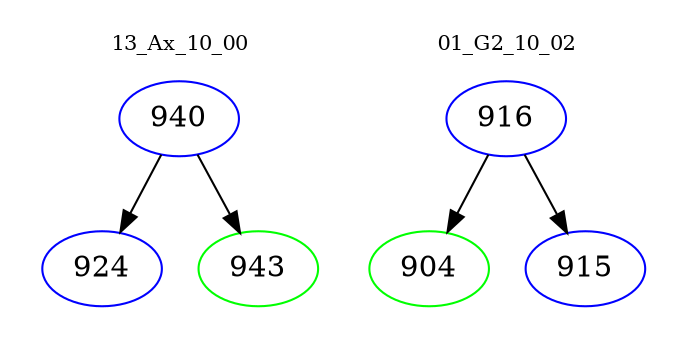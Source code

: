 digraph{
subgraph cluster_0 {
color = white
label = "13_Ax_10_00";
fontsize=10;
T0_940 [label="940", color="blue"]
T0_940 -> T0_924 [color="black"]
T0_924 [label="924", color="blue"]
T0_940 -> T0_943 [color="black"]
T0_943 [label="943", color="green"]
}
subgraph cluster_1 {
color = white
label = "01_G2_10_02";
fontsize=10;
T1_916 [label="916", color="blue"]
T1_916 -> T1_904 [color="black"]
T1_904 [label="904", color="green"]
T1_916 -> T1_915 [color="black"]
T1_915 [label="915", color="blue"]
}
}

